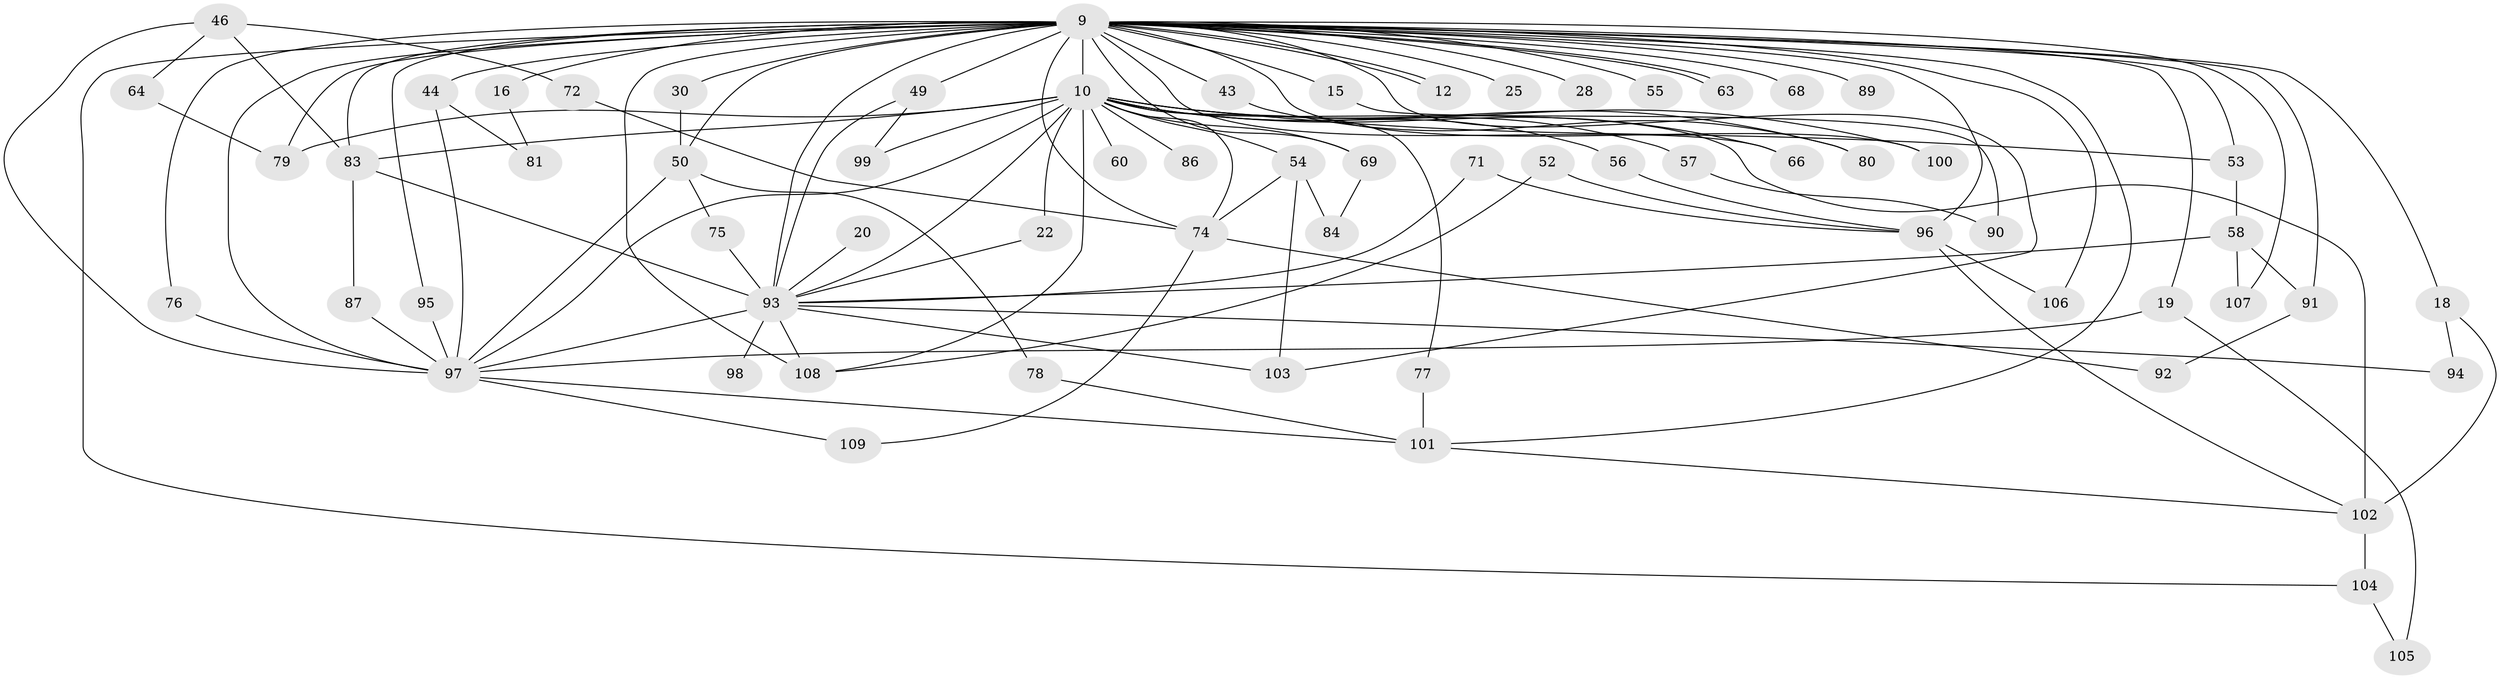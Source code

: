 // original degree distribution, {16: 0.01834862385321101, 20: 0.009174311926605505, 24: 0.01834862385321101, 25: 0.009174311926605505, 22: 0.009174311926605505, 13: 0.009174311926605505, 30: 0.009174311926605505, 27: 0.009174311926605505, 4: 0.13761467889908258, 2: 0.5229357798165137, 3: 0.1926605504587156, 5: 0.045871559633027525, 7: 0.009174311926605505}
// Generated by graph-tools (version 1.1) at 2025/48/03/04/25 21:48:47]
// undirected, 65 vertices, 118 edges
graph export_dot {
graph [start="1"]
  node [color=gray90,style=filled];
  9 [super="+4+6"];
  10 [super="+5"];
  12;
  15;
  16;
  18;
  19 [super="+11"];
  20;
  22;
  25;
  28;
  30;
  43;
  44;
  46;
  49 [super="+29"];
  50 [super="+47"];
  52;
  53 [super="+32"];
  54 [super="+24"];
  55;
  56 [super="+36"];
  57;
  58;
  60;
  63;
  64;
  66;
  68;
  69 [super="+59"];
  71;
  72;
  74 [super="+61"];
  75;
  76;
  77;
  78;
  79 [super="+41+62"];
  80;
  81;
  83 [super="+37"];
  84;
  86;
  87;
  89;
  90;
  91 [super="+73"];
  92;
  93 [super="+26+88+51"];
  94;
  95;
  96 [super="+35"];
  97 [super="+7+65"];
  98;
  99;
  100;
  101 [super="+48"];
  102 [super="+31+82"];
  103 [super="+38"];
  104;
  105;
  106 [super="+85"];
  107;
  108 [super="+70+67+13"];
  109;
  9 -- 10 [weight=8];
  9 -- 12;
  9 -- 12;
  9 -- 15 [weight=2];
  9 -- 16 [weight=2];
  9 -- 18 [weight=2];
  9 -- 19 [weight=2];
  9 -- 25 [weight=2];
  9 -- 44;
  9 -- 49 [weight=2];
  9 -- 63;
  9 -- 63;
  9 -- 76;
  9 -- 96 [weight=2];
  9 -- 66;
  9 -- 89;
  9 -- 93 [weight=14];
  9 -- 30 [weight=2];
  9 -- 97 [weight=10];
  9 -- 43;
  9 -- 107;
  9 -- 50;
  9 -- 68 [weight=2];
  9 -- 69 [weight=2];
  9 -- 91 [weight=2];
  9 -- 28;
  9 -- 95;
  9 -- 100;
  9 -- 104;
  9 -- 106 [weight=3];
  9 -- 53 [weight=3];
  9 -- 55 [weight=2];
  9 -- 83;
  9 -- 74 [weight=2];
  9 -- 103;
  9 -- 101;
  9 -- 108 [weight=3];
  9 -- 79 [weight=2];
  10 -- 22;
  10 -- 57 [weight=2];
  10 -- 60 [weight=2];
  10 -- 66;
  10 -- 74 [weight=2];
  10 -- 86 [weight=2];
  10 -- 99;
  10 -- 100;
  10 -- 102 [weight=4];
  10 -- 69 [weight=2];
  10 -- 77;
  10 -- 80;
  10 -- 83;
  10 -- 54 [weight=3];
  10 -- 56 [weight=2];
  10 -- 93 [weight=6];
  10 -- 53;
  10 -- 97 [weight=4];
  10 -- 108;
  10 -- 79;
  15 -- 90;
  16 -- 81;
  18 -- 94;
  18 -- 102;
  19 -- 105;
  19 -- 97;
  20 -- 93 [weight=2];
  22 -- 93;
  30 -- 50;
  43 -- 80;
  44 -- 81;
  44 -- 97;
  46 -- 64;
  46 -- 72;
  46 -- 97;
  46 -- 83;
  49 -- 99;
  49 -- 93;
  50 -- 75;
  50 -- 97;
  50 -- 78;
  52 -- 96;
  52 -- 108;
  53 -- 58;
  54 -- 103;
  54 -- 84;
  54 -- 74;
  56 -- 96;
  57 -- 90;
  58 -- 107;
  58 -- 91;
  58 -- 93;
  64 -- 79;
  69 -- 84;
  71 -- 96;
  71 -- 93;
  72 -- 74;
  74 -- 92;
  74 -- 109;
  75 -- 93;
  76 -- 97;
  77 -- 101;
  78 -- 101;
  83 -- 87;
  83 -- 93;
  87 -- 97;
  91 -- 92;
  93 -- 94;
  93 -- 97 [weight=5];
  93 -- 98 [weight=2];
  93 -- 103;
  93 -- 108;
  95 -- 97;
  96 -- 102;
  96 -- 106;
  97 -- 109;
  97 -- 101;
  101 -- 102;
  102 -- 104;
  104 -- 105;
}
